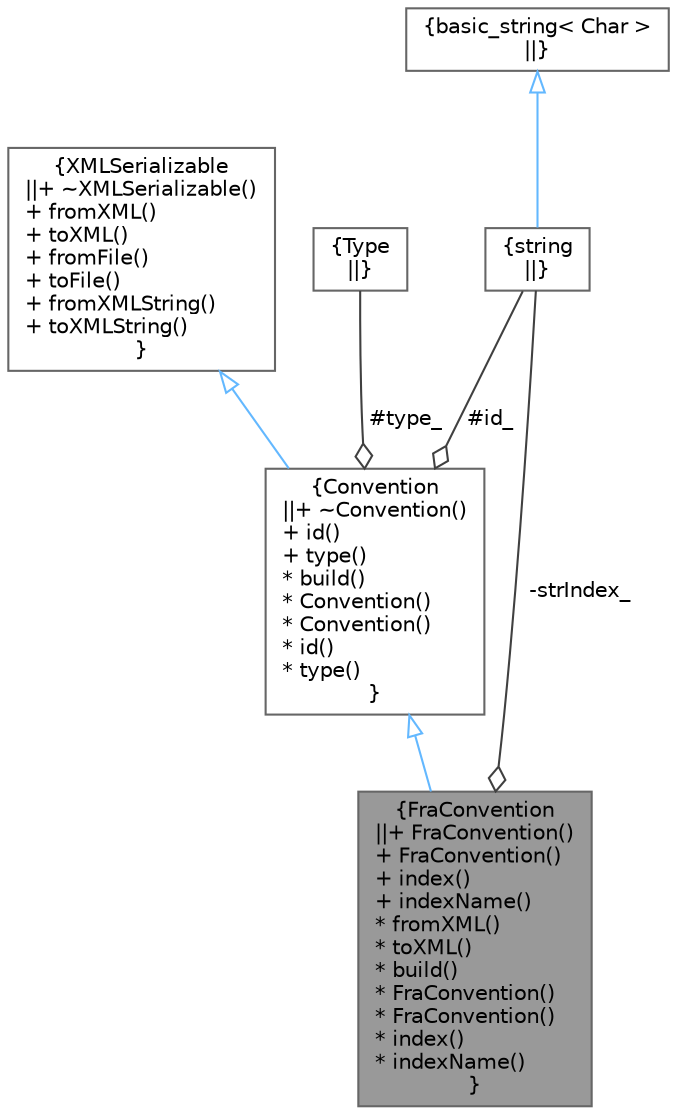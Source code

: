 digraph "FraConvention"
{
 // INTERACTIVE_SVG=YES
 // LATEX_PDF_SIZE
  bgcolor="transparent";
  edge [fontname=Helvetica,fontsize=10,labelfontname=Helvetica,labelfontsize=10];
  node [fontname=Helvetica,fontsize=10,shape=box,height=0.2,width=0.4];
  Node1 [label="{FraConvention\n||+ FraConvention()\l+ FraConvention()\l+ index()\l+ indexName()\l* fromXML()\l* toXML()\l* build()\l* FraConvention()\l* FraConvention()\l* index()\l* indexName()\l}",height=0.2,width=0.4,color="gray40", fillcolor="grey60", style="filled", fontcolor="black",tooltip="Container for storing Forward rate Agreement conventions."];
  Node2 -> Node1 [dir="back",color="steelblue1",style="solid",arrowtail="onormal"];
  Node2 [label="{Convention\n||+ ~Convention()\l+ id()\l+ type()\l* build()\l* Convention()\l* Convention()\l* id()\l* type()\l}",height=0.2,width=0.4,color="gray40", fillcolor="white", style="filled",URL="$classore_1_1data_1_1_convention.html",tooltip="Abstract base class for convention objects."];
  Node3 -> Node2 [dir="back",color="steelblue1",style="solid",arrowtail="onormal"];
  Node3 [label="{XMLSerializable\n||+ ~XMLSerializable()\l+ fromXML()\l+ toXML()\l+ fromFile()\l+ toFile()\l+ fromXMLString()\l+ toXMLString()\l}",height=0.2,width=0.4,color="gray40", fillcolor="white", style="filled",URL="$classore_1_1data_1_1_x_m_l_serializable.html",tooltip="Base class for all serializable classes."];
  Node4 -> Node2 [color="grey25",style="solid",label=" #type_" ,arrowhead="odiamond"];
  Node4 [label="{Type\n||}",height=0.2,width=0.4,color="gray40", fillcolor="white", style="filled",tooltip=" "];
  Node5 -> Node2 [color="grey25",style="solid",label=" #id_" ,arrowhead="odiamond"];
  Node5 [label="{string\n||}",height=0.2,width=0.4,color="gray40", fillcolor="white", style="filled",tooltip=" "];
  Node6 -> Node5 [dir="back",color="steelblue1",style="solid",arrowtail="onormal"];
  Node6 [label="{basic_string\< Char \>\n||}",height=0.2,width=0.4,color="gray40", fillcolor="white", style="filled",tooltip=" "];
  Node5 -> Node1 [color="grey25",style="solid",label=" -strIndex_" ,arrowhead="odiamond"];
}
